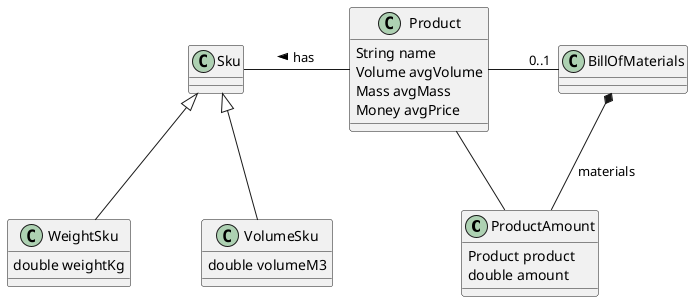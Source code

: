 @startuml

skinparam nodesep 70

class ProductAmount {
  Product product
  double amount
}

class Product {
  String name
  Volume avgVolume
  Mass avgMass
  Money avgPrice
}

class WeightSku {
  double weightKg
}

class VolumeSku {
  double volumeM3
}

Product -l- Sku : > has
Sku <|-- VolumeSku
Sku <|-- WeightSku
Product -right- "0..1" BillOfMaterials
BillOfMaterials *-- ProductAmount : materials
ProductAmount -- Product

@enduml
